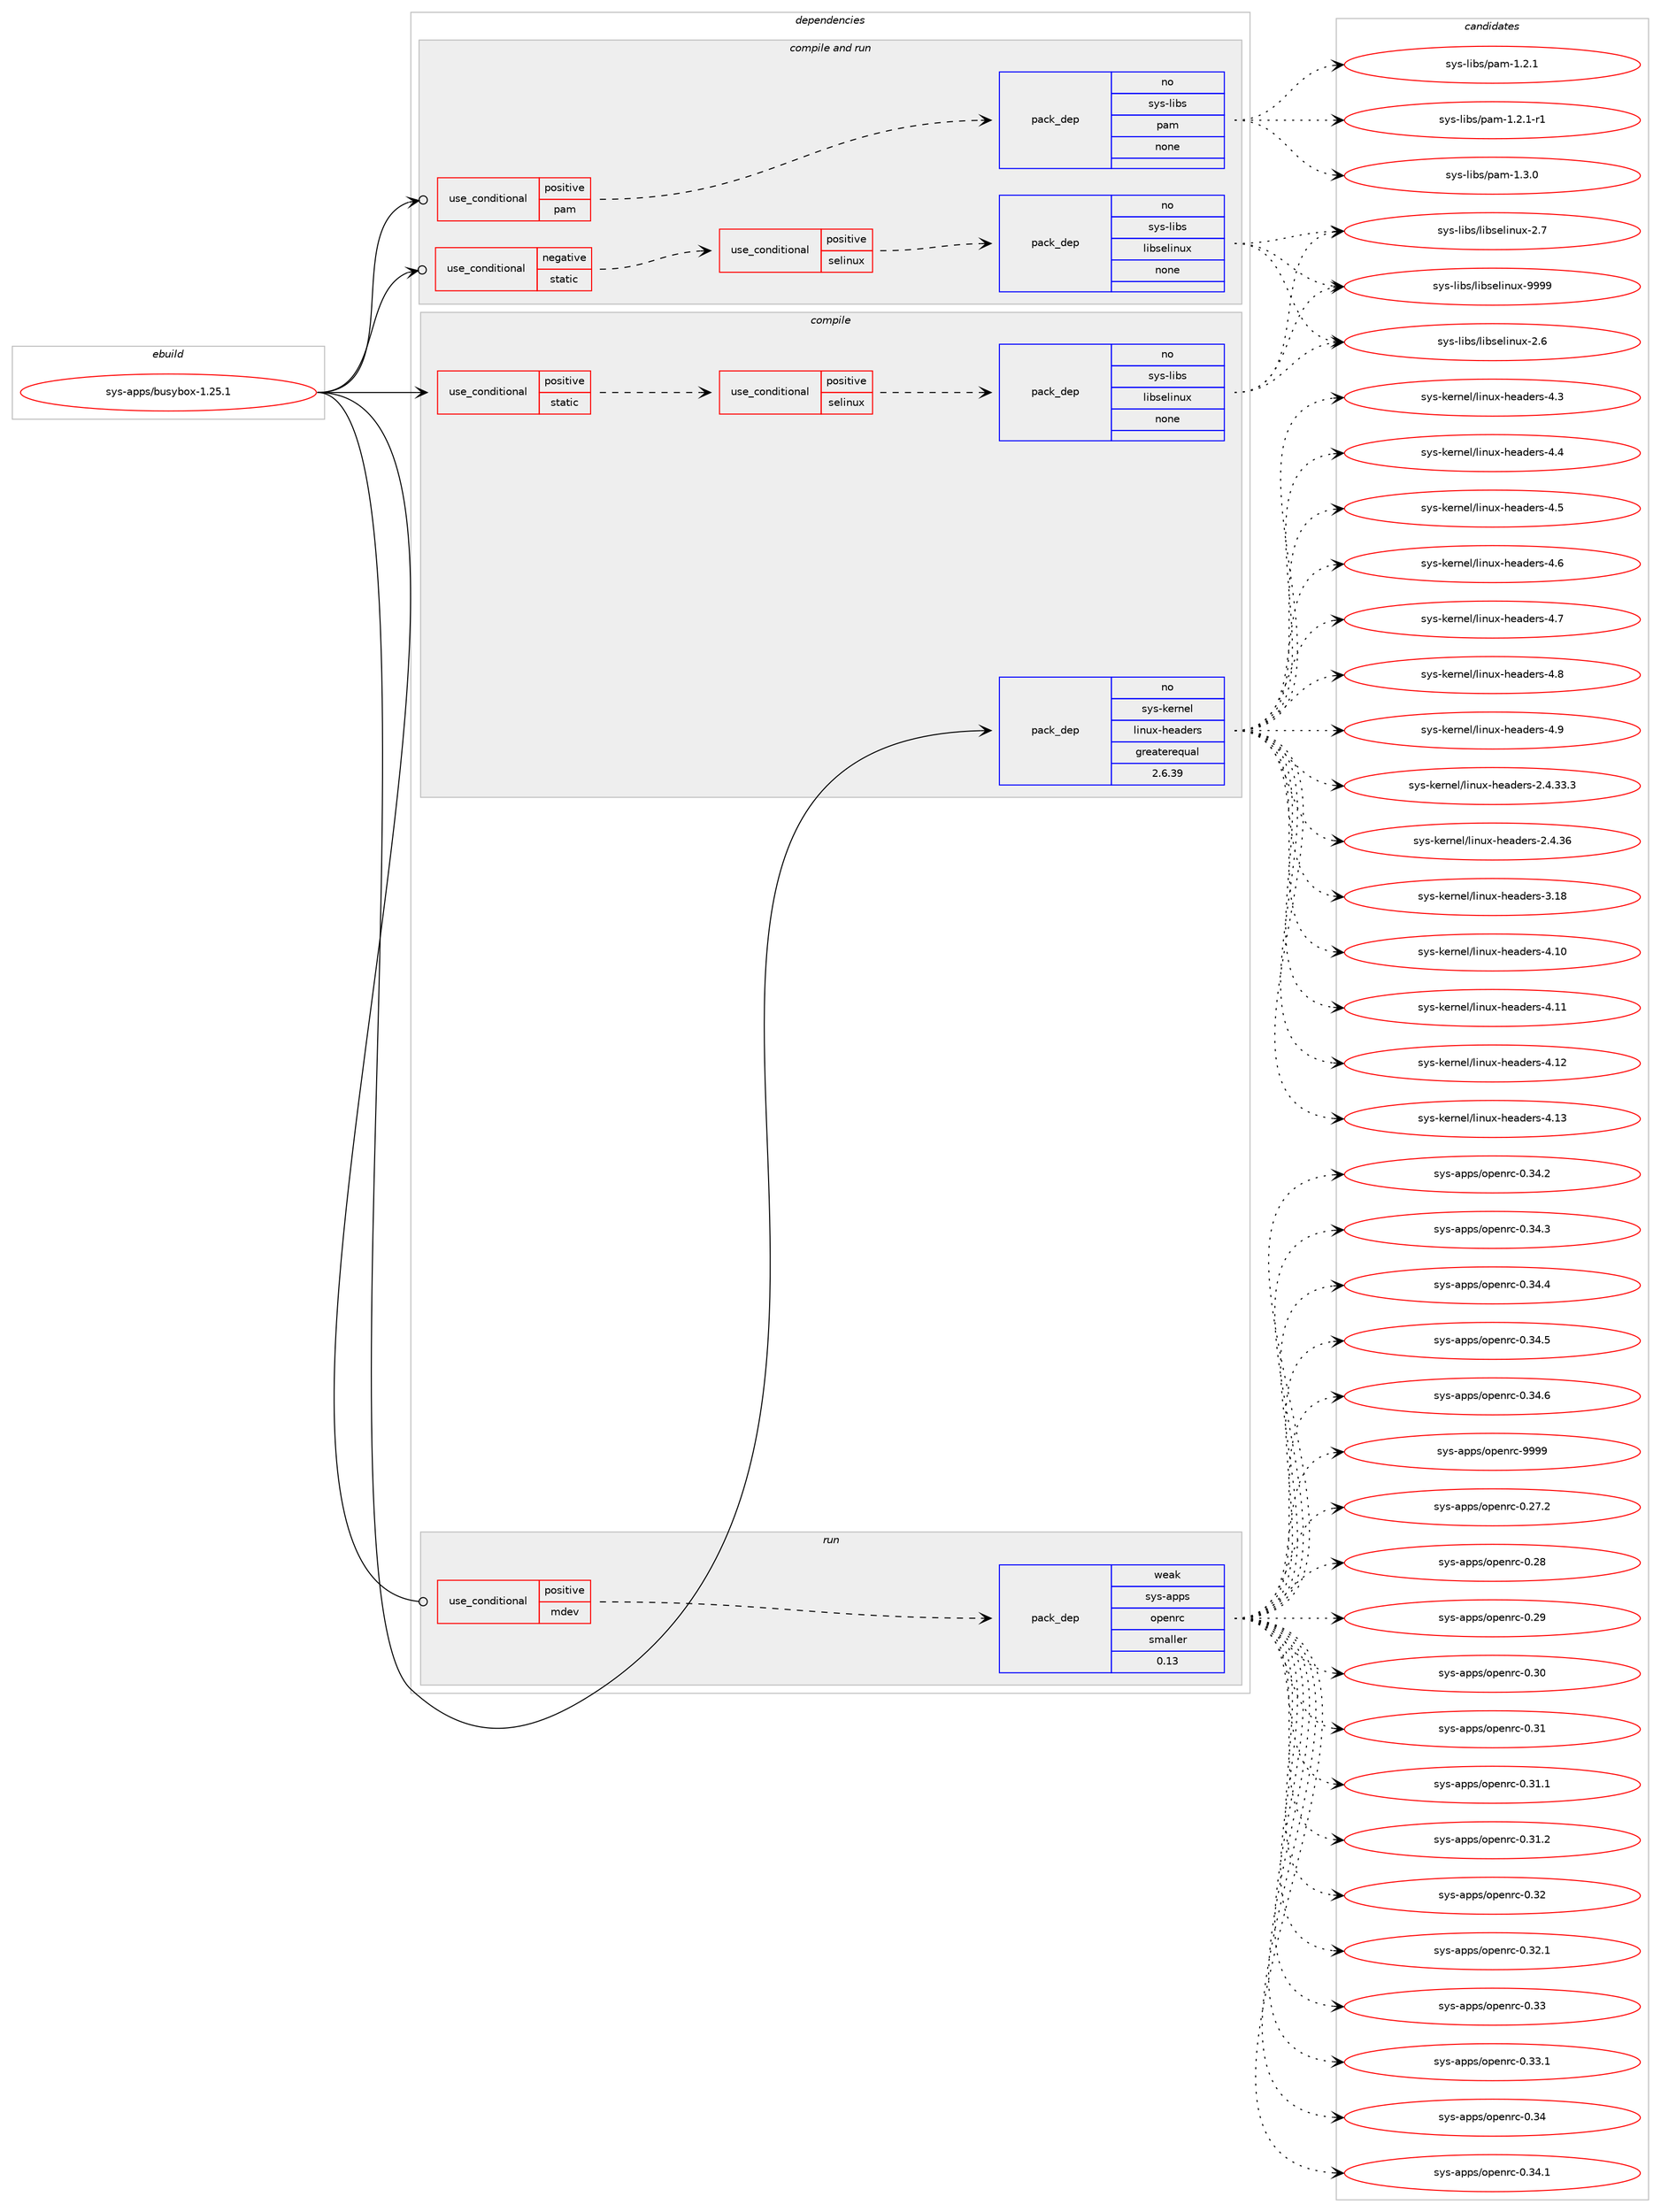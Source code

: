 digraph prolog {

# *************
# Graph options
# *************

newrank=true;
concentrate=true;
compound=true;
graph [rankdir=LR,fontname=Helvetica,fontsize=10,ranksep=1.5];#, ranksep=2.5, nodesep=0.2];
edge  [arrowhead=vee];
node  [fontname=Helvetica,fontsize=10];

# **********
# The ebuild
# **********

subgraph cluster_leftcol {
color=gray;
rank=same;
label=<<i>ebuild</i>>;
id [label="sys-apps/busybox-1.25.1", color=red, width=4, href="../sys-apps/busybox-1.25.1.svg"];
}

# ****************
# The dependencies
# ****************

subgraph cluster_midcol {
color=gray;
label=<<i>dependencies</i>>;
subgraph cluster_compile {
fillcolor="#eeeeee";
style=filled;
label=<<i>compile</i>>;
subgraph cond112494 {
dependency467847 [label=<<TABLE BORDER="0" CELLBORDER="1" CELLSPACING="0" CELLPADDING="4"><TR><TD ROWSPAN="3" CELLPADDING="10">use_conditional</TD></TR><TR><TD>positive</TD></TR><TR><TD>static</TD></TR></TABLE>>, shape=none, color=red];
subgraph cond112495 {
dependency467848 [label=<<TABLE BORDER="0" CELLBORDER="1" CELLSPACING="0" CELLPADDING="4"><TR><TD ROWSPAN="3" CELLPADDING="10">use_conditional</TD></TR><TR><TD>positive</TD></TR><TR><TD>selinux</TD></TR></TABLE>>, shape=none, color=red];
subgraph pack347289 {
dependency467849 [label=<<TABLE BORDER="0" CELLBORDER="1" CELLSPACING="0" CELLPADDING="4" WIDTH="220"><TR><TD ROWSPAN="6" CELLPADDING="30">pack_dep</TD></TR><TR><TD WIDTH="110">no</TD></TR><TR><TD>sys-libs</TD></TR><TR><TD>libselinux</TD></TR><TR><TD>none</TD></TR><TR><TD></TD></TR></TABLE>>, shape=none, color=blue];
}
dependency467848:e -> dependency467849:w [weight=20,style="dashed",arrowhead="vee"];
}
dependency467847:e -> dependency467848:w [weight=20,style="dashed",arrowhead="vee"];
}
id:e -> dependency467847:w [weight=20,style="solid",arrowhead="vee"];
subgraph pack347290 {
dependency467850 [label=<<TABLE BORDER="0" CELLBORDER="1" CELLSPACING="0" CELLPADDING="4" WIDTH="220"><TR><TD ROWSPAN="6" CELLPADDING="30">pack_dep</TD></TR><TR><TD WIDTH="110">no</TD></TR><TR><TD>sys-kernel</TD></TR><TR><TD>linux-headers</TD></TR><TR><TD>greaterequal</TD></TR><TR><TD>2.6.39</TD></TR></TABLE>>, shape=none, color=blue];
}
id:e -> dependency467850:w [weight=20,style="solid",arrowhead="vee"];
}
subgraph cluster_compileandrun {
fillcolor="#eeeeee";
style=filled;
label=<<i>compile and run</i>>;
subgraph cond112496 {
dependency467851 [label=<<TABLE BORDER="0" CELLBORDER="1" CELLSPACING="0" CELLPADDING="4"><TR><TD ROWSPAN="3" CELLPADDING="10">use_conditional</TD></TR><TR><TD>negative</TD></TR><TR><TD>static</TD></TR></TABLE>>, shape=none, color=red];
subgraph cond112497 {
dependency467852 [label=<<TABLE BORDER="0" CELLBORDER="1" CELLSPACING="0" CELLPADDING="4"><TR><TD ROWSPAN="3" CELLPADDING="10">use_conditional</TD></TR><TR><TD>positive</TD></TR><TR><TD>selinux</TD></TR></TABLE>>, shape=none, color=red];
subgraph pack347291 {
dependency467853 [label=<<TABLE BORDER="0" CELLBORDER="1" CELLSPACING="0" CELLPADDING="4" WIDTH="220"><TR><TD ROWSPAN="6" CELLPADDING="30">pack_dep</TD></TR><TR><TD WIDTH="110">no</TD></TR><TR><TD>sys-libs</TD></TR><TR><TD>libselinux</TD></TR><TR><TD>none</TD></TR><TR><TD></TD></TR></TABLE>>, shape=none, color=blue];
}
dependency467852:e -> dependency467853:w [weight=20,style="dashed",arrowhead="vee"];
}
dependency467851:e -> dependency467852:w [weight=20,style="dashed",arrowhead="vee"];
}
id:e -> dependency467851:w [weight=20,style="solid",arrowhead="odotvee"];
subgraph cond112498 {
dependency467854 [label=<<TABLE BORDER="0" CELLBORDER="1" CELLSPACING="0" CELLPADDING="4"><TR><TD ROWSPAN="3" CELLPADDING="10">use_conditional</TD></TR><TR><TD>positive</TD></TR><TR><TD>pam</TD></TR></TABLE>>, shape=none, color=red];
subgraph pack347292 {
dependency467855 [label=<<TABLE BORDER="0" CELLBORDER="1" CELLSPACING="0" CELLPADDING="4" WIDTH="220"><TR><TD ROWSPAN="6" CELLPADDING="30">pack_dep</TD></TR><TR><TD WIDTH="110">no</TD></TR><TR><TD>sys-libs</TD></TR><TR><TD>pam</TD></TR><TR><TD>none</TD></TR><TR><TD></TD></TR></TABLE>>, shape=none, color=blue];
}
dependency467854:e -> dependency467855:w [weight=20,style="dashed",arrowhead="vee"];
}
id:e -> dependency467854:w [weight=20,style="solid",arrowhead="odotvee"];
}
subgraph cluster_run {
fillcolor="#eeeeee";
style=filled;
label=<<i>run</i>>;
subgraph cond112499 {
dependency467856 [label=<<TABLE BORDER="0" CELLBORDER="1" CELLSPACING="0" CELLPADDING="4"><TR><TD ROWSPAN="3" CELLPADDING="10">use_conditional</TD></TR><TR><TD>positive</TD></TR><TR><TD>mdev</TD></TR></TABLE>>, shape=none, color=red];
subgraph pack347293 {
dependency467857 [label=<<TABLE BORDER="0" CELLBORDER="1" CELLSPACING="0" CELLPADDING="4" WIDTH="220"><TR><TD ROWSPAN="6" CELLPADDING="30">pack_dep</TD></TR><TR><TD WIDTH="110">weak</TD></TR><TR><TD>sys-apps</TD></TR><TR><TD>openrc</TD></TR><TR><TD>smaller</TD></TR><TR><TD>0.13</TD></TR></TABLE>>, shape=none, color=blue];
}
dependency467856:e -> dependency467857:w [weight=20,style="dashed",arrowhead="vee"];
}
id:e -> dependency467856:w [weight=20,style="solid",arrowhead="odot"];
}
}

# **************
# The candidates
# **************

subgraph cluster_choices {
rank=same;
color=gray;
label=<<i>candidates</i>>;

subgraph choice347289 {
color=black;
nodesep=1;
choice1151211154510810598115471081059811510110810511011712045504654 [label="sys-libs/libselinux-2.6", color=red, width=4,href="../sys-libs/libselinux-2.6.svg"];
choice1151211154510810598115471081059811510110810511011712045504655 [label="sys-libs/libselinux-2.7", color=red, width=4,href="../sys-libs/libselinux-2.7.svg"];
choice115121115451081059811547108105981151011081051101171204557575757 [label="sys-libs/libselinux-9999", color=red, width=4,href="../sys-libs/libselinux-9999.svg"];
dependency467849:e -> choice1151211154510810598115471081059811510110810511011712045504654:w [style=dotted,weight="100"];
dependency467849:e -> choice1151211154510810598115471081059811510110810511011712045504655:w [style=dotted,weight="100"];
dependency467849:e -> choice115121115451081059811547108105981151011081051101171204557575757:w [style=dotted,weight="100"];
}
subgraph choice347290 {
color=black;
nodesep=1;
choice11512111545107101114110101108471081051101171204510410197100101114115455046524651514651 [label="sys-kernel/linux-headers-2.4.33.3", color=red, width=4,href="../sys-kernel/linux-headers-2.4.33.3.svg"];
choice1151211154510710111411010110847108105110117120451041019710010111411545504652465154 [label="sys-kernel/linux-headers-2.4.36", color=red, width=4,href="../sys-kernel/linux-headers-2.4.36.svg"];
choice115121115451071011141101011084710810511011712045104101971001011141154551464956 [label="sys-kernel/linux-headers-3.18", color=red, width=4,href="../sys-kernel/linux-headers-3.18.svg"];
choice115121115451071011141101011084710810511011712045104101971001011141154552464948 [label="sys-kernel/linux-headers-4.10", color=red, width=4,href="../sys-kernel/linux-headers-4.10.svg"];
choice115121115451071011141101011084710810511011712045104101971001011141154552464949 [label="sys-kernel/linux-headers-4.11", color=red, width=4,href="../sys-kernel/linux-headers-4.11.svg"];
choice115121115451071011141101011084710810511011712045104101971001011141154552464950 [label="sys-kernel/linux-headers-4.12", color=red, width=4,href="../sys-kernel/linux-headers-4.12.svg"];
choice115121115451071011141101011084710810511011712045104101971001011141154552464951 [label="sys-kernel/linux-headers-4.13", color=red, width=4,href="../sys-kernel/linux-headers-4.13.svg"];
choice1151211154510710111411010110847108105110117120451041019710010111411545524651 [label="sys-kernel/linux-headers-4.3", color=red, width=4,href="../sys-kernel/linux-headers-4.3.svg"];
choice1151211154510710111411010110847108105110117120451041019710010111411545524652 [label="sys-kernel/linux-headers-4.4", color=red, width=4,href="../sys-kernel/linux-headers-4.4.svg"];
choice1151211154510710111411010110847108105110117120451041019710010111411545524653 [label="sys-kernel/linux-headers-4.5", color=red, width=4,href="../sys-kernel/linux-headers-4.5.svg"];
choice1151211154510710111411010110847108105110117120451041019710010111411545524654 [label="sys-kernel/linux-headers-4.6", color=red, width=4,href="../sys-kernel/linux-headers-4.6.svg"];
choice1151211154510710111411010110847108105110117120451041019710010111411545524655 [label="sys-kernel/linux-headers-4.7", color=red, width=4,href="../sys-kernel/linux-headers-4.7.svg"];
choice1151211154510710111411010110847108105110117120451041019710010111411545524656 [label="sys-kernel/linux-headers-4.8", color=red, width=4,href="../sys-kernel/linux-headers-4.8.svg"];
choice1151211154510710111411010110847108105110117120451041019710010111411545524657 [label="sys-kernel/linux-headers-4.9", color=red, width=4,href="../sys-kernel/linux-headers-4.9.svg"];
dependency467850:e -> choice11512111545107101114110101108471081051101171204510410197100101114115455046524651514651:w [style=dotted,weight="100"];
dependency467850:e -> choice1151211154510710111411010110847108105110117120451041019710010111411545504652465154:w [style=dotted,weight="100"];
dependency467850:e -> choice115121115451071011141101011084710810511011712045104101971001011141154551464956:w [style=dotted,weight="100"];
dependency467850:e -> choice115121115451071011141101011084710810511011712045104101971001011141154552464948:w [style=dotted,weight="100"];
dependency467850:e -> choice115121115451071011141101011084710810511011712045104101971001011141154552464949:w [style=dotted,weight="100"];
dependency467850:e -> choice115121115451071011141101011084710810511011712045104101971001011141154552464950:w [style=dotted,weight="100"];
dependency467850:e -> choice115121115451071011141101011084710810511011712045104101971001011141154552464951:w [style=dotted,weight="100"];
dependency467850:e -> choice1151211154510710111411010110847108105110117120451041019710010111411545524651:w [style=dotted,weight="100"];
dependency467850:e -> choice1151211154510710111411010110847108105110117120451041019710010111411545524652:w [style=dotted,weight="100"];
dependency467850:e -> choice1151211154510710111411010110847108105110117120451041019710010111411545524653:w [style=dotted,weight="100"];
dependency467850:e -> choice1151211154510710111411010110847108105110117120451041019710010111411545524654:w [style=dotted,weight="100"];
dependency467850:e -> choice1151211154510710111411010110847108105110117120451041019710010111411545524655:w [style=dotted,weight="100"];
dependency467850:e -> choice1151211154510710111411010110847108105110117120451041019710010111411545524656:w [style=dotted,weight="100"];
dependency467850:e -> choice1151211154510710111411010110847108105110117120451041019710010111411545524657:w [style=dotted,weight="100"];
}
subgraph choice347291 {
color=black;
nodesep=1;
choice1151211154510810598115471081059811510110810511011712045504654 [label="sys-libs/libselinux-2.6", color=red, width=4,href="../sys-libs/libselinux-2.6.svg"];
choice1151211154510810598115471081059811510110810511011712045504655 [label="sys-libs/libselinux-2.7", color=red, width=4,href="../sys-libs/libselinux-2.7.svg"];
choice115121115451081059811547108105981151011081051101171204557575757 [label="sys-libs/libselinux-9999", color=red, width=4,href="../sys-libs/libselinux-9999.svg"];
dependency467853:e -> choice1151211154510810598115471081059811510110810511011712045504654:w [style=dotted,weight="100"];
dependency467853:e -> choice1151211154510810598115471081059811510110810511011712045504655:w [style=dotted,weight="100"];
dependency467853:e -> choice115121115451081059811547108105981151011081051101171204557575757:w [style=dotted,weight="100"];
}
subgraph choice347292 {
color=black;
nodesep=1;
choice11512111545108105981154711297109454946504649 [label="sys-libs/pam-1.2.1", color=red, width=4,href="../sys-libs/pam-1.2.1.svg"];
choice115121115451081059811547112971094549465046494511449 [label="sys-libs/pam-1.2.1-r1", color=red, width=4,href="../sys-libs/pam-1.2.1-r1.svg"];
choice11512111545108105981154711297109454946514648 [label="sys-libs/pam-1.3.0", color=red, width=4,href="../sys-libs/pam-1.3.0.svg"];
dependency467855:e -> choice11512111545108105981154711297109454946504649:w [style=dotted,weight="100"];
dependency467855:e -> choice115121115451081059811547112971094549465046494511449:w [style=dotted,weight="100"];
dependency467855:e -> choice11512111545108105981154711297109454946514648:w [style=dotted,weight="100"];
}
subgraph choice347293 {
color=black;
nodesep=1;
choice1151211154597112112115471111121011101149945484650554650 [label="sys-apps/openrc-0.27.2", color=red, width=4,href="../sys-apps/openrc-0.27.2.svg"];
choice115121115459711211211547111112101110114994548465056 [label="sys-apps/openrc-0.28", color=red, width=4,href="../sys-apps/openrc-0.28.svg"];
choice115121115459711211211547111112101110114994548465057 [label="sys-apps/openrc-0.29", color=red, width=4,href="../sys-apps/openrc-0.29.svg"];
choice115121115459711211211547111112101110114994548465148 [label="sys-apps/openrc-0.30", color=red, width=4,href="../sys-apps/openrc-0.30.svg"];
choice115121115459711211211547111112101110114994548465149 [label="sys-apps/openrc-0.31", color=red, width=4,href="../sys-apps/openrc-0.31.svg"];
choice1151211154597112112115471111121011101149945484651494649 [label="sys-apps/openrc-0.31.1", color=red, width=4,href="../sys-apps/openrc-0.31.1.svg"];
choice1151211154597112112115471111121011101149945484651494650 [label="sys-apps/openrc-0.31.2", color=red, width=4,href="../sys-apps/openrc-0.31.2.svg"];
choice115121115459711211211547111112101110114994548465150 [label="sys-apps/openrc-0.32", color=red, width=4,href="../sys-apps/openrc-0.32.svg"];
choice1151211154597112112115471111121011101149945484651504649 [label="sys-apps/openrc-0.32.1", color=red, width=4,href="../sys-apps/openrc-0.32.1.svg"];
choice115121115459711211211547111112101110114994548465151 [label="sys-apps/openrc-0.33", color=red, width=4,href="../sys-apps/openrc-0.33.svg"];
choice1151211154597112112115471111121011101149945484651514649 [label="sys-apps/openrc-0.33.1", color=red, width=4,href="../sys-apps/openrc-0.33.1.svg"];
choice115121115459711211211547111112101110114994548465152 [label="sys-apps/openrc-0.34", color=red, width=4,href="../sys-apps/openrc-0.34.svg"];
choice1151211154597112112115471111121011101149945484651524649 [label="sys-apps/openrc-0.34.1", color=red, width=4,href="../sys-apps/openrc-0.34.1.svg"];
choice1151211154597112112115471111121011101149945484651524650 [label="sys-apps/openrc-0.34.2", color=red, width=4,href="../sys-apps/openrc-0.34.2.svg"];
choice1151211154597112112115471111121011101149945484651524651 [label="sys-apps/openrc-0.34.3", color=red, width=4,href="../sys-apps/openrc-0.34.3.svg"];
choice1151211154597112112115471111121011101149945484651524652 [label="sys-apps/openrc-0.34.4", color=red, width=4,href="../sys-apps/openrc-0.34.4.svg"];
choice1151211154597112112115471111121011101149945484651524653 [label="sys-apps/openrc-0.34.5", color=red, width=4,href="../sys-apps/openrc-0.34.5.svg"];
choice1151211154597112112115471111121011101149945484651524654 [label="sys-apps/openrc-0.34.6", color=red, width=4,href="../sys-apps/openrc-0.34.6.svg"];
choice115121115459711211211547111112101110114994557575757 [label="sys-apps/openrc-9999", color=red, width=4,href="../sys-apps/openrc-9999.svg"];
dependency467857:e -> choice1151211154597112112115471111121011101149945484650554650:w [style=dotted,weight="100"];
dependency467857:e -> choice115121115459711211211547111112101110114994548465056:w [style=dotted,weight="100"];
dependency467857:e -> choice115121115459711211211547111112101110114994548465057:w [style=dotted,weight="100"];
dependency467857:e -> choice115121115459711211211547111112101110114994548465148:w [style=dotted,weight="100"];
dependency467857:e -> choice115121115459711211211547111112101110114994548465149:w [style=dotted,weight="100"];
dependency467857:e -> choice1151211154597112112115471111121011101149945484651494649:w [style=dotted,weight="100"];
dependency467857:e -> choice1151211154597112112115471111121011101149945484651494650:w [style=dotted,weight="100"];
dependency467857:e -> choice115121115459711211211547111112101110114994548465150:w [style=dotted,weight="100"];
dependency467857:e -> choice1151211154597112112115471111121011101149945484651504649:w [style=dotted,weight="100"];
dependency467857:e -> choice115121115459711211211547111112101110114994548465151:w [style=dotted,weight="100"];
dependency467857:e -> choice1151211154597112112115471111121011101149945484651514649:w [style=dotted,weight="100"];
dependency467857:e -> choice115121115459711211211547111112101110114994548465152:w [style=dotted,weight="100"];
dependency467857:e -> choice1151211154597112112115471111121011101149945484651524649:w [style=dotted,weight="100"];
dependency467857:e -> choice1151211154597112112115471111121011101149945484651524650:w [style=dotted,weight="100"];
dependency467857:e -> choice1151211154597112112115471111121011101149945484651524651:w [style=dotted,weight="100"];
dependency467857:e -> choice1151211154597112112115471111121011101149945484651524652:w [style=dotted,weight="100"];
dependency467857:e -> choice1151211154597112112115471111121011101149945484651524653:w [style=dotted,weight="100"];
dependency467857:e -> choice1151211154597112112115471111121011101149945484651524654:w [style=dotted,weight="100"];
dependency467857:e -> choice115121115459711211211547111112101110114994557575757:w [style=dotted,weight="100"];
}
}

}
